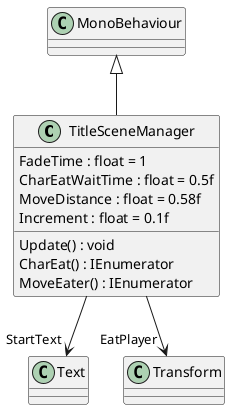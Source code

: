 @startuml
class TitleSceneManager {
    FadeTime : float = 1
    CharEatWaitTime : float = 0.5f
    MoveDistance : float = 0.58f
    Increment : float = 0.1f
    Update() : void
    CharEat() : IEnumerator
    MoveEater() : IEnumerator
}
MonoBehaviour <|-- TitleSceneManager
TitleSceneManager --> "StartText" Text
TitleSceneManager --> "EatPlayer" Transform
@enduml
